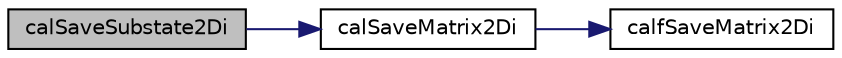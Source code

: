 digraph "calSaveSubstate2Di"
{
  edge [fontname="Helvetica",fontsize="10",labelfontname="Helvetica",labelfontsize="10"];
  node [fontname="Helvetica",fontsize="10",shape=record];
  rankdir="LR";
  Node1 [label="calSaveSubstate2Di",height=0.2,width=0.4,color="black", fillcolor="grey75", style="filled" fontcolor="black"];
  Node1 -> Node2 [color="midnightblue",fontsize="10",style="solid",fontname="Helvetica"];
  Node2 [label="calSaveMatrix2Di",height=0.2,width=0.4,color="black", fillcolor="white", style="filled",URL="$cal2_d_buffer_i_o_8c.html#a5ba92ca975cdfdc8a4d1b6c9364526f9",tooltip="Saves a int matrix to file. "];
  Node2 -> Node3 [color="midnightblue",fontsize="10",style="solid",fontname="Helvetica"];
  Node3 [label="calfSaveMatrix2Di",height=0.2,width=0.4,color="black", fillcolor="white", style="filled",URL="$cal2_d_buffer_i_o_8c.html#a1ca13e70952e585e8d342b5ef8ce4dc8",tooltip="Saves an int matrix to file. "];
}
